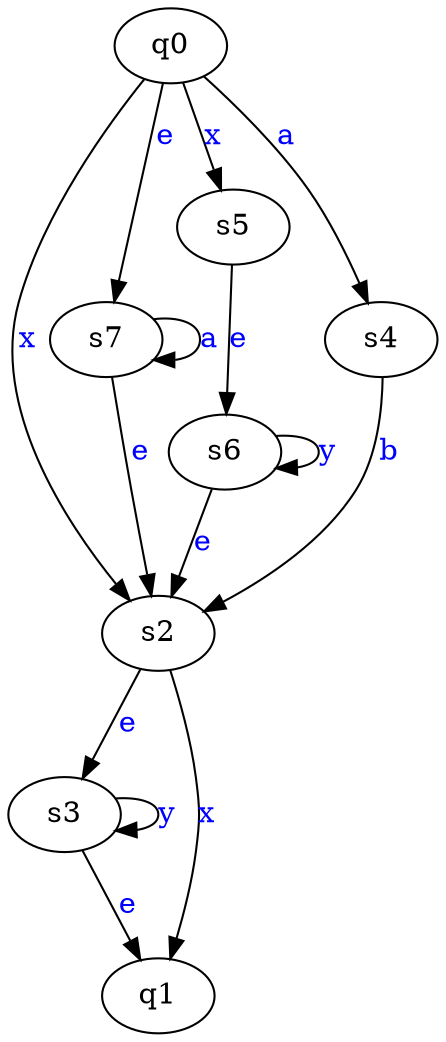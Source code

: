 digraph G {
	s6->s6[ label=<<font color="blue">y</font>> ];
	q0->s2[ label=<<font color="blue">x</font>> ];
	q0->s7[ label=<<font color="blue">e</font>> ];
	s3->s3[ label=<<font color="blue">y</font>> ];
	s5->s6[ label=<<font color="blue">e</font>> ];
	s2->s3[ label=<<font color="blue">e</font>> ];
	s7->s2[ label=<<font color="blue">e</font>> ];
	s6->s2[ label=<<font color="blue">e</font>> ];
	q0->s4[ label=<<font color="blue">a</font>> ];
	s4->s2[ label=<<font color="blue">b</font>> ];
	s3->q1[ label=<<font color="blue">e</font>> ];
	s7->s7[ label=<<font color="blue">a</font>> ];
	q0->s5[ label=<<font color="blue">x</font>> ];
	s2->q1[ label=<<font color="blue">x</font>> ];
	q0;
	q1;
	s2;
	s3;
	s4;
	s5;
	s6;
	s7;

}
